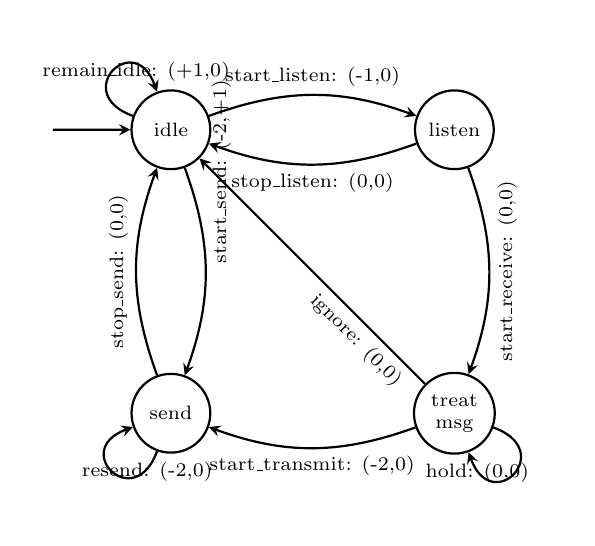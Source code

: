 \begin{scriptsize}
\begin{tikzpicture}[scale=.6]
\tikzset{state/.style={draw,circle,thick,minimum width=1cm,align=center}};
\tikzset{edge/.style={thick,->,>=stealth}};

\node[state] (ni) at (-3,+3) {idle};
\node[state] (nl) at (+3,+3) {listen};
\node[state] (nt) at (+3,-3) {treat\\msg};
\node[state] (ns) at (-3,-3) {send};

% IDLE <-> LISTEN
\draw[edge] (ni) to[bend left=20] node[above]{start\_listen: (-1,0)} (nl);
\draw[edge] (nl) to[bend left=20] node[below]{stop\_listen: (0,0)} (ni);

% IDLE <-> SEND
\draw[edge] (ni) to[bend left=20] node[midway,below=1.1cm,right=.2cm,rotate=90]{start\_send: (-2,+1)} (ns);
\draw[edge] (ns) to[bend left=20] node[midway,above,rotate=90]{stop\_send: (0,0)} (ni);

% TREAT->SEND
\draw[edge] (nt) to[bend left=20] node[below]{start\_transmit: (-2,0)} (ns);

% LISTEN->TREAT
\draw[edge] (nl) to[bend left=20] node[midway,below,rotate=90]{start\_receive: (0,0)} (nt);

% Loop edges
\draw[edge] (ni) edge[loop,in=110,out=160,looseness=5] node[above=.3cm,right=-1cm]{remain\_idle: (+1,0)} (ni);
\draw[edge] (ns) edge[loop,in=200,out=250,looseness=5] node[below=.3cm,right=-.5cm]{resend: (-2,0)} (ns);
\draw[edge] (nt) edge[loop,in=290,out=340,looseness=5] node[below=.3cm,left=-.3cm]{hold: (0,0)} (nt);

% Init edge
\draw[edge] (-5.5,+3) to (ni);

%%% Bad node %%%
\draw[edge] (nt) to node[rotate=-45,below,near start]{ignore: (0,0)} (ni);
%\draw[edge] (nl) to node[rotate=45,below,near start]{s\_send: (-2,+1)} (ns);
\end{tikzpicture}
\end{scriptsize}
